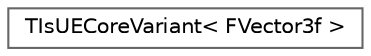digraph "Graphical Class Hierarchy"
{
 // INTERACTIVE_SVG=YES
 // LATEX_PDF_SIZE
  bgcolor="transparent";
  edge [fontname=Helvetica,fontsize=10,labelfontname=Helvetica,labelfontsize=10];
  node [fontname=Helvetica,fontsize=10,shape=box,height=0.2,width=0.4];
  rankdir="LR";
  Node0 [id="Node000000",label="TIsUECoreVariant\< FVector3f \>",height=0.2,width=0.4,color="grey40", fillcolor="white", style="filled",URL="$d3/d63/structTIsUECoreVariant_3_01FVector3f_01_4.html",tooltip=" "];
}

